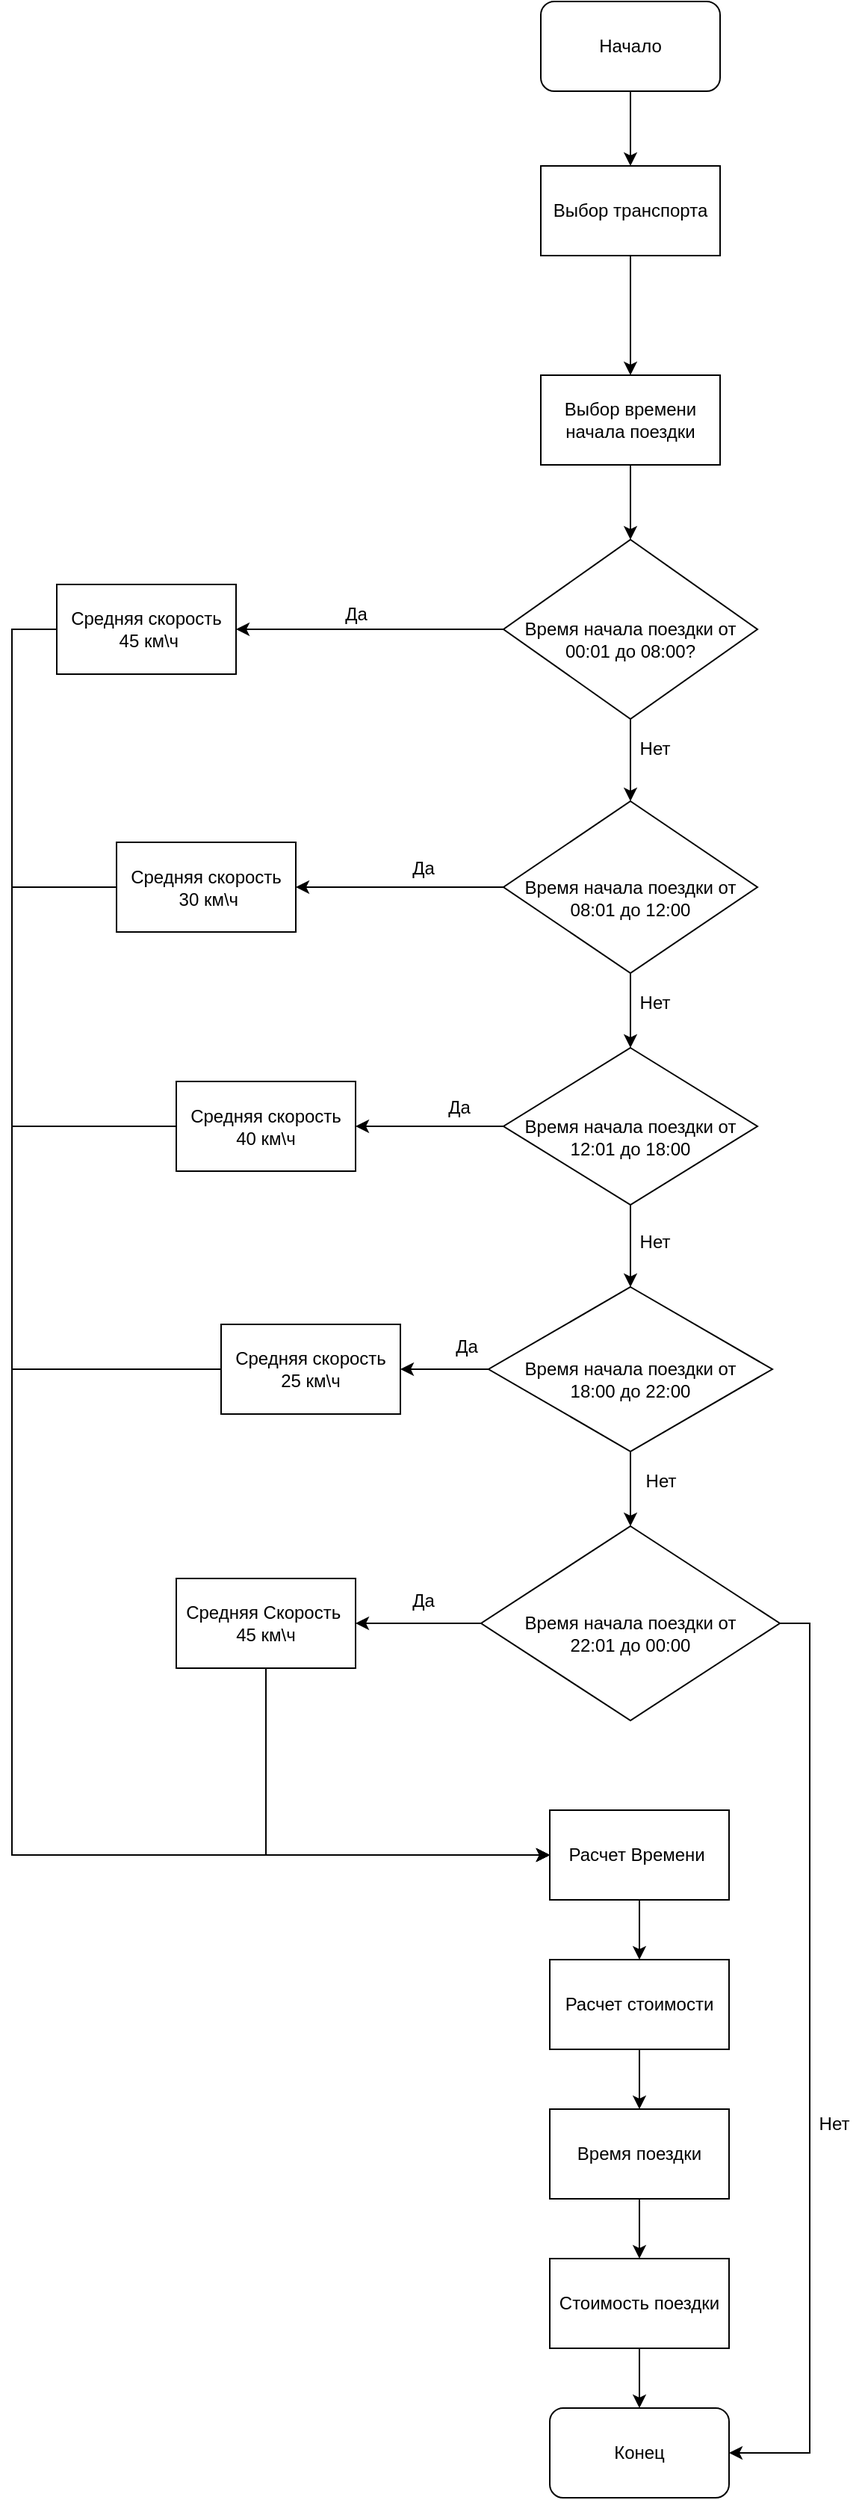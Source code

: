 <mxfile version="20.0.3" type="google"><diagram id="7kAEAL1pfGOhWSZ2OIGp" name="Страница 1"><mxGraphModel grid="1" page="1" gridSize="10" guides="1" tooltips="1" connect="1" arrows="1" fold="1" pageScale="1" pageWidth="827" pageHeight="1169" math="0" shadow="0"><root><mxCell id="0"/><mxCell id="1" parent="0"/><mxCell id="HkLtYL6RLvJ1YaZWaS-h-8" value="" style="edgeStyle=orthogonalEdgeStyle;rounded=0;orthogonalLoop=1;jettySize=auto;html=1;entryX=0.5;entryY=0;entryDx=0;entryDy=0;" edge="1" parent="1" source="HkLtYL6RLvJ1YaZWaS-h-1" target="HkLtYL6RLvJ1YaZWaS-h-9"><mxGeometry relative="1" as="geometry"><mxPoint x="414" y="190" as="targetPoint"/></mxGeometry></mxCell><mxCell id="HkLtYL6RLvJ1YaZWaS-h-1" value="Начало" style="rounded=1;whiteSpace=wrap;html=1;" vertex="1" parent="1"><mxGeometry x="354" y="50" width="120" height="60" as="geometry"/></mxCell><mxCell id="HkLtYL6RLvJ1YaZWaS-h-11" value="" style="edgeStyle=orthogonalEdgeStyle;rounded=0;orthogonalLoop=1;jettySize=auto;html=1;" edge="1" parent="1" source="HkLtYL6RLvJ1YaZWaS-h-9" target="HkLtYL6RLvJ1YaZWaS-h-10"><mxGeometry relative="1" as="geometry"/></mxCell><mxCell id="HkLtYL6RLvJ1YaZWaS-h-9" value="Выбор транспорта" style="rounded=0;whiteSpace=wrap;html=1;" vertex="1" parent="1"><mxGeometry x="354" y="160" width="120" height="60" as="geometry"/></mxCell><mxCell id="HkLtYL6RLvJ1YaZWaS-h-13" value="" style="edgeStyle=orthogonalEdgeStyle;rounded=0;orthogonalLoop=1;jettySize=auto;html=1;" edge="1" parent="1" source="HkLtYL6RLvJ1YaZWaS-h-10" target="HkLtYL6RLvJ1YaZWaS-h-12"><mxGeometry relative="1" as="geometry"/></mxCell><mxCell id="HkLtYL6RLvJ1YaZWaS-h-10" value="Выбор времени начала поездки" style="rounded=0;whiteSpace=wrap;html=1;" vertex="1" parent="1"><mxGeometry x="354" y="300" width="120" height="60" as="geometry"/></mxCell><mxCell id="HkLtYL6RLvJ1YaZWaS-h-15" value="" style="edgeStyle=orthogonalEdgeStyle;rounded=0;orthogonalLoop=1;jettySize=auto;html=1;" edge="1" parent="1" source="HkLtYL6RLvJ1YaZWaS-h-12" target="HkLtYL6RLvJ1YaZWaS-h-14"><mxGeometry relative="1" as="geometry"/></mxCell><mxCell id="HkLtYL6RLvJ1YaZWaS-h-29" value="" style="edgeStyle=orthogonalEdgeStyle;rounded=0;orthogonalLoop=1;jettySize=auto;html=1;" edge="1" parent="1" source="HkLtYL6RLvJ1YaZWaS-h-12" target="HkLtYL6RLvJ1YaZWaS-h-28"><mxGeometry relative="1" as="geometry"/></mxCell><mxCell id="HkLtYL6RLvJ1YaZWaS-h-12" value="&lt;br&gt;Время начала поездки от 00:01 до 08:00?" style="rhombus;whiteSpace=wrap;html=1;rounded=0;" vertex="1" parent="1"><mxGeometry x="329" y="410" width="170" height="120" as="geometry"/></mxCell><mxCell id="HkLtYL6RLvJ1YaZWaS-h-20" value="" style="edgeStyle=orthogonalEdgeStyle;rounded=0;orthogonalLoop=1;jettySize=auto;html=1;" edge="1" parent="1" source="HkLtYL6RLvJ1YaZWaS-h-14" target="HkLtYL6RLvJ1YaZWaS-h-19"><mxGeometry relative="1" as="geometry"/></mxCell><mxCell id="HkLtYL6RLvJ1YaZWaS-h-31" value="" style="edgeStyle=orthogonalEdgeStyle;rounded=0;orthogonalLoop=1;jettySize=auto;html=1;" edge="1" parent="1" source="HkLtYL6RLvJ1YaZWaS-h-14" target="HkLtYL6RLvJ1YaZWaS-h-30"><mxGeometry relative="1" as="geometry"/></mxCell><mxCell id="HkLtYL6RLvJ1YaZWaS-h-14" value="&lt;br&gt;Время начала поездки от 08:01 до 12:00" style="rhombus;whiteSpace=wrap;html=1;rounded=0;" vertex="1" parent="1"><mxGeometry x="329" y="585" width="170" height="115" as="geometry"/></mxCell><mxCell id="HkLtYL6RLvJ1YaZWaS-h-16" value="Нет" style="text;html=1;align=center;verticalAlign=middle;resizable=0;points=[];autosize=1;strokeColor=none;fillColor=none;" vertex="1" parent="1"><mxGeometry x="410" y="540" width="40" height="20" as="geometry"/></mxCell><mxCell id="HkLtYL6RLvJ1YaZWaS-h-22" value="" style="edgeStyle=orthogonalEdgeStyle;rounded=0;orthogonalLoop=1;jettySize=auto;html=1;" edge="1" parent="1" source="HkLtYL6RLvJ1YaZWaS-h-19" target="HkLtYL6RLvJ1YaZWaS-h-21"><mxGeometry relative="1" as="geometry"/></mxCell><mxCell id="HkLtYL6RLvJ1YaZWaS-h-33" value="" style="edgeStyle=orthogonalEdgeStyle;rounded=0;orthogonalLoop=1;jettySize=auto;html=1;" edge="1" parent="1" source="HkLtYL6RLvJ1YaZWaS-h-19" target="HkLtYL6RLvJ1YaZWaS-h-32"><mxGeometry relative="1" as="geometry"/></mxCell><mxCell id="HkLtYL6RLvJ1YaZWaS-h-19" value="&lt;br&gt;Время начала поездки от 12:01 до 18:00" style="rhombus;whiteSpace=wrap;html=1;rounded=0;" vertex="1" parent="1"><mxGeometry x="329" y="750" width="170" height="105" as="geometry"/></mxCell><mxCell id="HkLtYL6RLvJ1YaZWaS-h-24" value="" style="edgeStyle=orthogonalEdgeStyle;rounded=0;orthogonalLoop=1;jettySize=auto;html=1;" edge="1" parent="1" source="HkLtYL6RLvJ1YaZWaS-h-21" target="HkLtYL6RLvJ1YaZWaS-h-23"><mxGeometry relative="1" as="geometry"/></mxCell><mxCell id="HkLtYL6RLvJ1YaZWaS-h-35" value="" style="edgeStyle=orthogonalEdgeStyle;rounded=0;orthogonalLoop=1;jettySize=auto;html=1;" edge="1" parent="1" source="HkLtYL6RLvJ1YaZWaS-h-21" target="HkLtYL6RLvJ1YaZWaS-h-34"><mxGeometry relative="1" as="geometry"/></mxCell><mxCell id="HkLtYL6RLvJ1YaZWaS-h-21" value="&lt;br&gt;Время начала поездки от &lt;br&gt;18:00 до 22:00" style="rhombus;whiteSpace=wrap;html=1;rounded=0;" vertex="1" parent="1"><mxGeometry x="319" y="910" width="190" height="110" as="geometry"/></mxCell><mxCell id="HkLtYL6RLvJ1YaZWaS-h-41" value="" style="edgeStyle=orthogonalEdgeStyle;rounded=0;orthogonalLoop=1;jettySize=auto;html=1;" edge="1" parent="1" source="HkLtYL6RLvJ1YaZWaS-h-23" target="HkLtYL6RLvJ1YaZWaS-h-40"><mxGeometry relative="1" as="geometry"/></mxCell><mxCell id="mVnmVJvElgH-9u4KGpRL-1" style="edgeStyle=orthogonalEdgeStyle;rounded=0;orthogonalLoop=1;jettySize=auto;html=1;entryX=1;entryY=0.5;entryDx=0;entryDy=0;" edge="1" parent="1" source="HkLtYL6RLvJ1YaZWaS-h-23" target="HkLtYL6RLvJ1YaZWaS-h-56"><mxGeometry relative="1" as="geometry"><Array as="points"><mxPoint x="534" y="1135"/><mxPoint x="534" y="1690"/></Array></mxGeometry></mxCell><mxCell id="HkLtYL6RLvJ1YaZWaS-h-23" value="&lt;br&gt;Время начала поездки от &lt;br&gt;22:01 до 00:00" style="rhombus;whiteSpace=wrap;html=1;rounded=0;" vertex="1" parent="1"><mxGeometry x="314" y="1070" width="200" height="130" as="geometry"/></mxCell><mxCell id="HkLtYL6RLvJ1YaZWaS-h-25" value="Нет" style="text;html=1;align=center;verticalAlign=middle;resizable=0;points=[];autosize=1;strokeColor=none;fillColor=none;" vertex="1" parent="1"><mxGeometry x="410" y="710" width="40" height="20" as="geometry"/></mxCell><mxCell id="HkLtYL6RLvJ1YaZWaS-h-26" value="Нет" style="text;html=1;align=center;verticalAlign=middle;resizable=0;points=[];autosize=1;strokeColor=none;fillColor=none;" vertex="1" parent="1"><mxGeometry x="410" y="870" width="40" height="20" as="geometry"/></mxCell><mxCell id="HkLtYL6RLvJ1YaZWaS-h-27" value="Нет" style="text;html=1;align=center;verticalAlign=middle;resizable=0;points=[];autosize=1;strokeColor=none;fillColor=none;" vertex="1" parent="1"><mxGeometry x="414" y="1030" width="40" height="20" as="geometry"/></mxCell><mxCell id="HkLtYL6RLvJ1YaZWaS-h-42" style="edgeStyle=orthogonalEdgeStyle;rounded=0;orthogonalLoop=1;jettySize=auto;html=1;" edge="1" parent="1" source="HkLtYL6RLvJ1YaZWaS-h-28" target="HkLtYL6RLvJ1YaZWaS-h-43"><mxGeometry relative="1" as="geometry"><mxPoint x="10" y="1290" as="targetPoint"/><Array as="points"><mxPoint y="470"/><mxPoint y="1290"/></Array></mxGeometry></mxCell><mxCell id="HkLtYL6RLvJ1YaZWaS-h-28" value="Средняя скорость&lt;br&gt;&amp;nbsp;45 км\ч" style="whiteSpace=wrap;html=1;rounded=0;" vertex="1" parent="1"><mxGeometry x="30" y="440" width="120" height="60" as="geometry"/></mxCell><mxCell id="HkLtYL6RLvJ1YaZWaS-h-44" style="edgeStyle=orthogonalEdgeStyle;rounded=0;orthogonalLoop=1;jettySize=auto;html=1;entryX=0;entryY=0.5;entryDx=0;entryDy=0;" edge="1" parent="1" source="HkLtYL6RLvJ1YaZWaS-h-30" target="HkLtYL6RLvJ1YaZWaS-h-43"><mxGeometry relative="1" as="geometry"><mxPoint x="50" y="1190" as="targetPoint"/><Array as="points"><mxPoint y="643"/><mxPoint y="1290"/></Array></mxGeometry></mxCell><mxCell id="HkLtYL6RLvJ1YaZWaS-h-30" value="Средняя скорость&lt;br&gt;&amp;nbsp;30 км\ч" style="whiteSpace=wrap;html=1;rounded=0;" vertex="1" parent="1"><mxGeometry x="70" y="612.5" width="120" height="60" as="geometry"/></mxCell><mxCell id="HkLtYL6RLvJ1YaZWaS-h-45" style="edgeStyle=orthogonalEdgeStyle;rounded=0;orthogonalLoop=1;jettySize=auto;html=1;entryX=0;entryY=0.5;entryDx=0;entryDy=0;" edge="1" parent="1" source="HkLtYL6RLvJ1YaZWaS-h-32" target="HkLtYL6RLvJ1YaZWaS-h-43"><mxGeometry relative="1" as="geometry"><Array as="points"><mxPoint y="803"/><mxPoint y="1290"/></Array></mxGeometry></mxCell><mxCell id="HkLtYL6RLvJ1YaZWaS-h-32" value="Средняя скорость&lt;br&gt;40 км\ч" style="whiteSpace=wrap;html=1;rounded=0;" vertex="1" parent="1"><mxGeometry x="110" y="772.5" width="120" height="60" as="geometry"/></mxCell><mxCell id="HkLtYL6RLvJ1YaZWaS-h-46" style="edgeStyle=orthogonalEdgeStyle;rounded=0;orthogonalLoop=1;jettySize=auto;html=1;entryX=0;entryY=0.5;entryDx=0;entryDy=0;" edge="1" parent="1" source="HkLtYL6RLvJ1YaZWaS-h-34" target="HkLtYL6RLvJ1YaZWaS-h-43"><mxGeometry relative="1" as="geometry"><Array as="points"><mxPoint y="965"/><mxPoint y="1290"/></Array></mxGeometry></mxCell><mxCell id="HkLtYL6RLvJ1YaZWaS-h-34" value="Средняя скорость&lt;br&gt;25 км\ч" style="whiteSpace=wrap;html=1;rounded=0;" vertex="1" parent="1"><mxGeometry x="140" y="935" width="120" height="60" as="geometry"/></mxCell><mxCell id="HkLtYL6RLvJ1YaZWaS-h-36" value="Да" style="text;html=1;align=center;verticalAlign=middle;resizable=0;points=[];autosize=1;strokeColor=none;fillColor=none;" vertex="1" parent="1"><mxGeometry x="215" y="450" width="30" height="20" as="geometry"/></mxCell><mxCell id="HkLtYL6RLvJ1YaZWaS-h-37" value="Да" style="text;html=1;align=center;verticalAlign=middle;resizable=0;points=[];autosize=1;strokeColor=none;fillColor=none;" vertex="1" parent="1"><mxGeometry x="260" y="620" width="30" height="20" as="geometry"/></mxCell><mxCell id="HkLtYL6RLvJ1YaZWaS-h-38" value="Да" style="text;html=1;align=center;verticalAlign=middle;resizable=0;points=[];autosize=1;strokeColor=none;fillColor=none;" vertex="1" parent="1"><mxGeometry x="284" y="780" width="30" height="20" as="geometry"/></mxCell><mxCell id="HkLtYL6RLvJ1YaZWaS-h-39" value="Да" style="text;html=1;align=center;verticalAlign=middle;resizable=0;points=[];autosize=1;strokeColor=none;fillColor=none;" vertex="1" parent="1"><mxGeometry x="289" y="940" width="30" height="20" as="geometry"/></mxCell><mxCell id="HkLtYL6RLvJ1YaZWaS-h-47" style="edgeStyle=orthogonalEdgeStyle;rounded=0;orthogonalLoop=1;jettySize=auto;html=1;entryX=0;entryY=0.5;entryDx=0;entryDy=0;" edge="1" parent="1" source="HkLtYL6RLvJ1YaZWaS-h-40" target="HkLtYL6RLvJ1YaZWaS-h-43"><mxGeometry relative="1" as="geometry"><mxPoint x="90" y="1240" as="targetPoint"/><Array as="points"><mxPoint x="170" y="1290"/></Array></mxGeometry></mxCell><mxCell id="HkLtYL6RLvJ1YaZWaS-h-40" value="Средняя Скорость&amp;nbsp;&lt;br&gt;45 км\ч" style="whiteSpace=wrap;html=1;rounded=0;" vertex="1" parent="1"><mxGeometry x="110" y="1105" width="120" height="60" as="geometry"/></mxCell><mxCell id="HkLtYL6RLvJ1YaZWaS-h-49" value="" style="edgeStyle=orthogonalEdgeStyle;rounded=0;orthogonalLoop=1;jettySize=auto;html=1;" edge="1" parent="1" source="HkLtYL6RLvJ1YaZWaS-h-43" target="HkLtYL6RLvJ1YaZWaS-h-48"><mxGeometry relative="1" as="geometry"/></mxCell><mxCell id="HkLtYL6RLvJ1YaZWaS-h-43" value="Расчет Времени&amp;nbsp;" style="rounded=0;whiteSpace=wrap;html=1;" vertex="1" parent="1"><mxGeometry x="360" y="1260" width="120" height="60" as="geometry"/></mxCell><mxCell id="HkLtYL6RLvJ1YaZWaS-h-51" value="" style="edgeStyle=orthogonalEdgeStyle;rounded=0;orthogonalLoop=1;jettySize=auto;html=1;" edge="1" parent="1" source="HkLtYL6RLvJ1YaZWaS-h-48" target="HkLtYL6RLvJ1YaZWaS-h-50"><mxGeometry relative="1" as="geometry"/></mxCell><mxCell id="HkLtYL6RLvJ1YaZWaS-h-48" value="Расчет стоимости" style="rounded=0;whiteSpace=wrap;html=1;" vertex="1" parent="1"><mxGeometry x="360" y="1360" width="120" height="60" as="geometry"/></mxCell><mxCell id="HkLtYL6RLvJ1YaZWaS-h-53" value="" style="edgeStyle=orthogonalEdgeStyle;rounded=0;orthogonalLoop=1;jettySize=auto;html=1;" edge="1" parent="1" source="HkLtYL6RLvJ1YaZWaS-h-50" target="HkLtYL6RLvJ1YaZWaS-h-52"><mxGeometry relative="1" as="geometry"/></mxCell><mxCell id="HkLtYL6RLvJ1YaZWaS-h-50" value="Время поездки" style="rounded=0;whiteSpace=wrap;html=1;" vertex="1" parent="1"><mxGeometry x="360" y="1460" width="120" height="60" as="geometry"/></mxCell><mxCell id="HkLtYL6RLvJ1YaZWaS-h-55" value="" style="edgeStyle=orthogonalEdgeStyle;rounded=0;orthogonalLoop=1;jettySize=auto;html=1;entryX=0.5;entryY=0;entryDx=0;entryDy=0;" edge="1" parent="1" source="HkLtYL6RLvJ1YaZWaS-h-52" target="HkLtYL6RLvJ1YaZWaS-h-56"><mxGeometry relative="1" as="geometry"><mxPoint x="420" y="1700" as="targetPoint"/></mxGeometry></mxCell><mxCell id="HkLtYL6RLvJ1YaZWaS-h-52" value="Стоимость поездки" style="rounded=0;whiteSpace=wrap;html=1;" vertex="1" parent="1"><mxGeometry x="360" y="1560" width="120" height="60" as="geometry"/></mxCell><mxCell id="HkLtYL6RLvJ1YaZWaS-h-56" value="Конец" style="rounded=1;whiteSpace=wrap;html=1;" vertex="1" parent="1"><mxGeometry x="360" y="1660" width="120" height="60" as="geometry"/></mxCell><mxCell id="mVnmVJvElgH-9u4KGpRL-2" value="Нет" style="text;html=1;align=center;verticalAlign=middle;resizable=0;points=[];autosize=1;strokeColor=none;fillColor=none;" vertex="1" parent="1"><mxGeometry x="530" y="1455" width="40" height="30" as="geometry"/></mxCell><mxCell id="mVnmVJvElgH-9u4KGpRL-3" value="Да" style="text;html=1;align=center;verticalAlign=middle;resizable=0;points=[];autosize=1;strokeColor=none;fillColor=none;" vertex="1" parent="1"><mxGeometry x="255" y="1105" width="40" height="30" as="geometry"/></mxCell></root></mxGraphModel></diagram></mxfile>